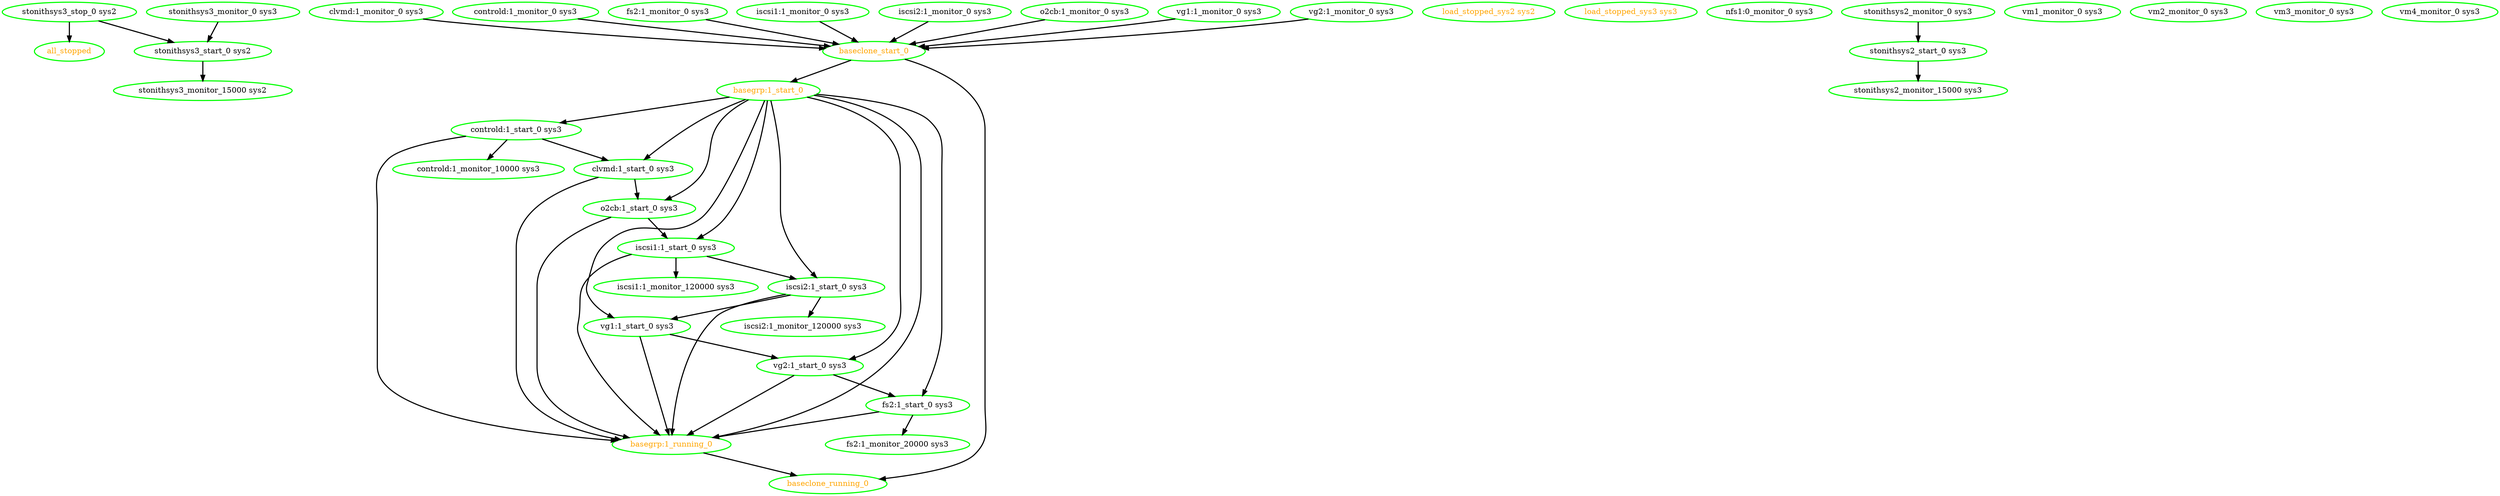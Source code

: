 digraph "g" {
"all_stopped" [ style=bold color="green" fontcolor="orange"]
"baseclone_running_0" [ style=bold color="green" fontcolor="orange" ]
"baseclone_start_0" -> "baseclone_running_0" [ style = bold]
"baseclone_start_0" -> "basegrp:1_start_0" [ style = bold]
"baseclone_start_0" [ style=bold color="green" fontcolor="orange" ]
"basegrp:1_running_0" -> "baseclone_running_0" [ style = bold]
"basegrp:1_running_0" [ style=bold color="green" fontcolor="orange" ]
"basegrp:1_start_0" -> "basegrp:1_running_0" [ style = bold]
"basegrp:1_start_0" -> "clvmd:1_start_0 sys3" [ style = bold]
"basegrp:1_start_0" -> "controld:1_start_0 sys3" [ style = bold]
"basegrp:1_start_0" -> "fs2:1_start_0 sys3" [ style = bold]
"basegrp:1_start_0" -> "iscsi1:1_start_0 sys3" [ style = bold]
"basegrp:1_start_0" -> "iscsi2:1_start_0 sys3" [ style = bold]
"basegrp:1_start_0" -> "o2cb:1_start_0 sys3" [ style = bold]
"basegrp:1_start_0" -> "vg1:1_start_0 sys3" [ style = bold]
"basegrp:1_start_0" -> "vg2:1_start_0 sys3" [ style = bold]
"basegrp:1_start_0" [ style=bold color="green" fontcolor="orange" ]
"clvmd:1_monitor_0 sys3" -> "baseclone_start_0" [ style = bold]
"clvmd:1_monitor_0 sys3" [ style=bold color="green" fontcolor="black" ]
"clvmd:1_start_0 sys3" -> "basegrp:1_running_0" [ style = bold]
"clvmd:1_start_0 sys3" -> "o2cb:1_start_0 sys3" [ style = bold]
"clvmd:1_start_0 sys3" [ style=bold color="green" fontcolor="black" ]
"controld:1_monitor_0 sys3" -> "baseclone_start_0" [ style = bold]
"controld:1_monitor_0 sys3" [ style=bold color="green" fontcolor="black" ]
"controld:1_monitor_10000 sys3" [ style=bold color="green" fontcolor="black" ]
"controld:1_start_0 sys3" -> "basegrp:1_running_0" [ style = bold]
"controld:1_start_0 sys3" -> "clvmd:1_start_0 sys3" [ style = bold]
"controld:1_start_0 sys3" -> "controld:1_monitor_10000 sys3" [ style = bold]
"controld:1_start_0 sys3" [ style=bold color="green" fontcolor="black" ]
"fs2:1_monitor_0 sys3" -> "baseclone_start_0" [ style = bold]
"fs2:1_monitor_0 sys3" [ style=bold color="green" fontcolor="black" ]
"fs2:1_monitor_20000 sys3" [ style=bold color="green" fontcolor="black" ]
"fs2:1_start_0 sys3" -> "basegrp:1_running_0" [ style = bold]
"fs2:1_start_0 sys3" -> "fs2:1_monitor_20000 sys3" [ style = bold]
"fs2:1_start_0 sys3" [ style=bold color="green" fontcolor="black" ]
"iscsi1:1_monitor_0 sys3" -> "baseclone_start_0" [ style = bold]
"iscsi1:1_monitor_0 sys3" [ style=bold color="green" fontcolor="black" ]
"iscsi1:1_monitor_120000 sys3" [ style=bold color="green" fontcolor="black" ]
"iscsi1:1_start_0 sys3" -> "basegrp:1_running_0" [ style = bold]
"iscsi1:1_start_0 sys3" -> "iscsi1:1_monitor_120000 sys3" [ style = bold]
"iscsi1:1_start_0 sys3" -> "iscsi2:1_start_0 sys3" [ style = bold]
"iscsi1:1_start_0 sys3" [ style=bold color="green" fontcolor="black" ]
"iscsi2:1_monitor_0 sys3" -> "baseclone_start_0" [ style = bold]
"iscsi2:1_monitor_0 sys3" [ style=bold color="green" fontcolor="black" ]
"iscsi2:1_monitor_120000 sys3" [ style=bold color="green" fontcolor="black" ]
"iscsi2:1_start_0 sys3" -> "basegrp:1_running_0" [ style = bold]
"iscsi2:1_start_0 sys3" -> "iscsi2:1_monitor_120000 sys3" [ style = bold]
"iscsi2:1_start_0 sys3" -> "vg1:1_start_0 sys3" [ style = bold]
"iscsi2:1_start_0 sys3" [ style=bold color="green" fontcolor="black" ]
"load_stopped_sys2 sys2" [ style=bold color="green" fontcolor="orange" ]
"load_stopped_sys3 sys3" [ style=bold color="green" fontcolor="orange" ]
"nfs1:0_monitor_0 sys3" [ style=bold color="green" fontcolor="black" ]
"o2cb:1_monitor_0 sys3" -> "baseclone_start_0" [ style = bold]
"o2cb:1_monitor_0 sys3" [ style=bold color="green" fontcolor="black" ]
"o2cb:1_start_0 sys3" -> "basegrp:1_running_0" [ style = bold]
"o2cb:1_start_0 sys3" -> "iscsi1:1_start_0 sys3" [ style = bold]
"o2cb:1_start_0 sys3" [ style=bold color="green" fontcolor="black" ]
"stonithsys2_monitor_0 sys3" -> "stonithsys2_start_0 sys3" [ style = bold]
"stonithsys2_monitor_0 sys3" [ style=bold color="green" fontcolor="black" ]
"stonithsys2_monitor_15000 sys3" [ style=bold color="green" fontcolor="black" ]
"stonithsys2_start_0 sys3" -> "stonithsys2_monitor_15000 sys3" [ style = bold]
"stonithsys2_start_0 sys3" [ style=bold color="green" fontcolor="black" ]
"stonithsys3_monitor_0 sys3" -> "stonithsys3_start_0 sys2" [ style = bold]
"stonithsys3_monitor_0 sys3" [ style=bold color="green" fontcolor="black" ]
"stonithsys3_monitor_15000 sys2" [ style=bold color="green" fontcolor="black" ]
"stonithsys3_start_0 sys2" -> "stonithsys3_monitor_15000 sys2" [ style = bold]
"stonithsys3_start_0 sys2" [ style=bold color="green" fontcolor="black" ]
"stonithsys3_stop_0 sys2" -> "all_stopped" [ style = bold]
"stonithsys3_stop_0 sys2" -> "stonithsys3_start_0 sys2" [ style = bold]
"stonithsys3_stop_0 sys2" [ style=bold color="green" fontcolor="black" ]
"vg1:1_monitor_0 sys3" -> "baseclone_start_0" [ style = bold]
"vg1:1_monitor_0 sys3" [ style=bold color="green" fontcolor="black" ]
"vg1:1_start_0 sys3" -> "basegrp:1_running_0" [ style = bold]
"vg1:1_start_0 sys3" -> "vg2:1_start_0 sys3" [ style = bold]
"vg1:1_start_0 sys3" [ style=bold color="green" fontcolor="black" ]
"vg2:1_monitor_0 sys3" -> "baseclone_start_0" [ style = bold]
"vg2:1_monitor_0 sys3" [ style=bold color="green" fontcolor="black" ]
"vg2:1_start_0 sys3" -> "basegrp:1_running_0" [ style = bold]
"vg2:1_start_0 sys3" -> "fs2:1_start_0 sys3" [ style = bold]
"vg2:1_start_0 sys3" [ style=bold color="green" fontcolor="black" ]
"vm1_monitor_0 sys3" [ style=bold color="green" fontcolor="black" ]
"vm2_monitor_0 sys3" [ style=bold color="green" fontcolor="black" ]
"vm3_monitor_0 sys3" [ style=bold color="green" fontcolor="black" ]
"vm4_monitor_0 sys3" [ style=bold color="green" fontcolor="black" ]
}
